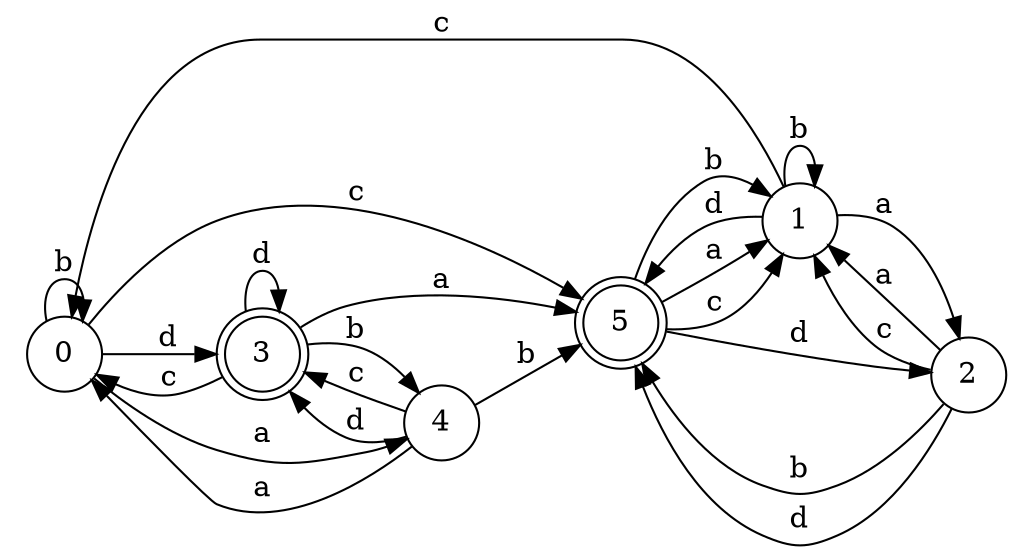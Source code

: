 digraph n5_6 {
__start0 [label="" shape="none"];

rankdir=LR;
size="8,5";

s0 [style="filled", color="black", fillcolor="white" shape="circle", label="0"];
s1 [style="filled", color="black", fillcolor="white" shape="circle", label="1"];
s2 [style="filled", color="black", fillcolor="white" shape="circle", label="2"];
s3 [style="rounded,filled", color="black", fillcolor="white" shape="doublecircle", label="3"];
s4 [style="filled", color="black", fillcolor="white" shape="circle", label="4"];
s5 [style="rounded,filled", color="black", fillcolor="white" shape="doublecircle", label="5"];
s0 -> s4 [label="a"];
s0 -> s0 [label="b"];
s0 -> s5 [label="c"];
s0 -> s3 [label="d"];
s1 -> s2 [label="a"];
s1 -> s1 [label="b"];
s1 -> s0 [label="c"];
s1 -> s5 [label="d"];
s2 -> s1 [label="a"];
s2 -> s5 [label="b"];
s2 -> s1 [label="c"];
s2 -> s5 [label="d"];
s3 -> s5 [label="a"];
s3 -> s4 [label="b"];
s3 -> s0 [label="c"];
s3 -> s3 [label="d"];
s4 -> s0 [label="a"];
s4 -> s5 [label="b"];
s4 -> s3 [label="c"];
s4 -> s3 [label="d"];
s5 -> s1 [label="a"];
s5 -> s1 [label="b"];
s5 -> s1 [label="c"];
s5 -> s2 [label="d"];

}